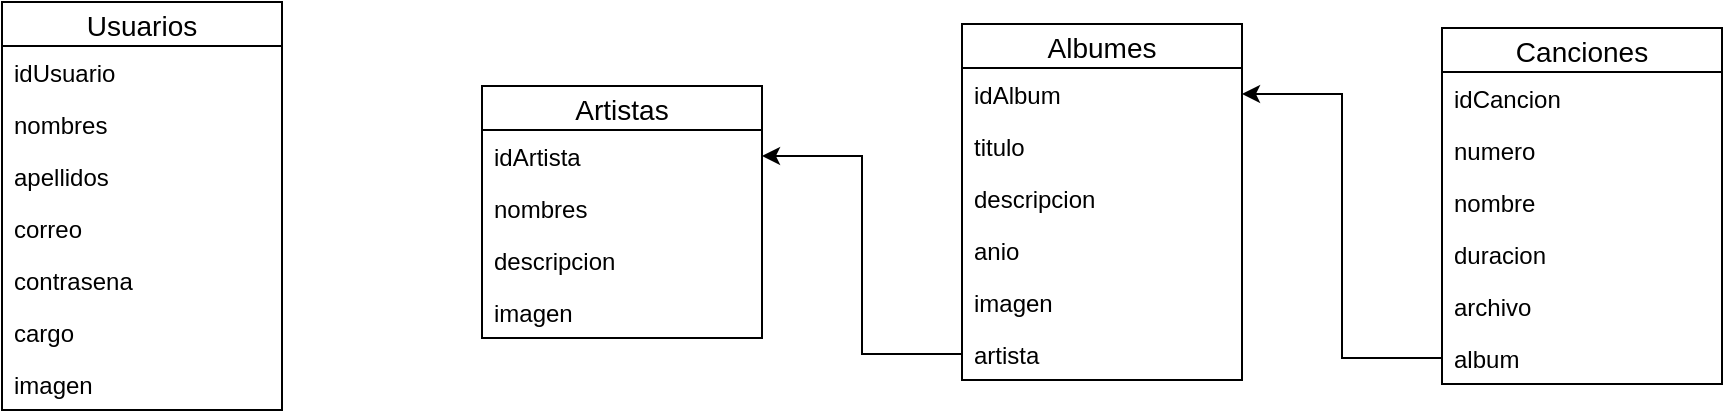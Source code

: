 <mxfile version="11.1.4" type="device"><diagram id="0TZ6ZvSV9t0jA9bwr_aA" name="Page-1"><mxGraphModel dx="1102" dy="599" grid="1" gridSize="10" guides="1" tooltips="1" connect="1" arrows="1" fold="1" page="1" pageScale="1" pageWidth="1169" pageHeight="1654" math="0" shadow="0"><root><mxCell id="0"/><mxCell id="1" parent="0"/><mxCell id="zCH0iMEDFcdz-TkE1Lea-1" value="Usuarios" style="swimlane;fontStyle=0;childLayout=stackLayout;horizontal=1;startSize=22;fillColor=none;horizontalStack=0;resizeParent=1;resizeParentMax=0;resizeLast=0;collapsible=1;marginBottom=0;swimlaneFillColor=#ffffff;align=center;fontSize=14;" vertex="1" parent="1"><mxGeometry x="40" y="40" width="140" height="204" as="geometry"/></mxCell><mxCell id="zCH0iMEDFcdz-TkE1Lea-2" value="idUsuario" style="text;strokeColor=none;fillColor=none;spacingLeft=4;spacingRight=4;overflow=hidden;rotatable=0;points=[[0,0.5],[1,0.5]];portConstraint=eastwest;fontSize=12;" vertex="1" parent="zCH0iMEDFcdz-TkE1Lea-1"><mxGeometry y="22" width="140" height="26" as="geometry"/></mxCell><mxCell id="zCH0iMEDFcdz-TkE1Lea-3" value="nombres" style="text;strokeColor=none;fillColor=none;spacingLeft=4;spacingRight=4;overflow=hidden;rotatable=0;points=[[0,0.5],[1,0.5]];portConstraint=eastwest;fontSize=12;" vertex="1" parent="zCH0iMEDFcdz-TkE1Lea-1"><mxGeometry y="48" width="140" height="26" as="geometry"/></mxCell><mxCell id="zCH0iMEDFcdz-TkE1Lea-4" value="apellidos" style="text;strokeColor=none;fillColor=none;spacingLeft=4;spacingRight=4;overflow=hidden;rotatable=0;points=[[0,0.5],[1,0.5]];portConstraint=eastwest;fontSize=12;" vertex="1" parent="zCH0iMEDFcdz-TkE1Lea-1"><mxGeometry y="74" width="140" height="26" as="geometry"/></mxCell><mxCell id="zCH0iMEDFcdz-TkE1Lea-5" value="correo" style="text;strokeColor=none;fillColor=none;spacingLeft=4;spacingRight=4;overflow=hidden;rotatable=0;points=[[0,0.5],[1,0.5]];portConstraint=eastwest;fontSize=12;" vertex="1" parent="zCH0iMEDFcdz-TkE1Lea-1"><mxGeometry y="100" width="140" height="26" as="geometry"/></mxCell><mxCell id="zCH0iMEDFcdz-TkE1Lea-6" value="contrasena" style="text;strokeColor=none;fillColor=none;spacingLeft=4;spacingRight=4;overflow=hidden;rotatable=0;points=[[0,0.5],[1,0.5]];portConstraint=eastwest;fontSize=12;" vertex="1" parent="zCH0iMEDFcdz-TkE1Lea-1"><mxGeometry y="126" width="140" height="26" as="geometry"/></mxCell><mxCell id="zCH0iMEDFcdz-TkE1Lea-7" value="cargo" style="text;strokeColor=none;fillColor=none;spacingLeft=4;spacingRight=4;overflow=hidden;rotatable=0;points=[[0,0.5],[1,0.5]];portConstraint=eastwest;fontSize=12;" vertex="1" parent="zCH0iMEDFcdz-TkE1Lea-1"><mxGeometry y="152" width="140" height="26" as="geometry"/></mxCell><mxCell id="zCH0iMEDFcdz-TkE1Lea-8" value="imagen" style="text;strokeColor=none;fillColor=none;spacingLeft=4;spacingRight=4;overflow=hidden;rotatable=0;points=[[0,0.5],[1,0.5]];portConstraint=eastwest;fontSize=12;" vertex="1" parent="zCH0iMEDFcdz-TkE1Lea-1"><mxGeometry y="178" width="140" height="26" as="geometry"/></mxCell><mxCell id="zCH0iMEDFcdz-TkE1Lea-9" value="Artistas" style="swimlane;fontStyle=0;childLayout=stackLayout;horizontal=1;startSize=22;fillColor=none;horizontalStack=0;resizeParent=1;resizeParentMax=0;resizeLast=0;collapsible=1;marginBottom=0;swimlaneFillColor=#ffffff;align=center;fontSize=14;" vertex="1" parent="1"><mxGeometry x="280" y="82" width="140" height="126" as="geometry"/></mxCell><mxCell id="zCH0iMEDFcdz-TkE1Lea-10" value="idArtista" style="text;strokeColor=none;fillColor=none;spacingLeft=4;spacingRight=4;overflow=hidden;rotatable=0;points=[[0,0.5],[1,0.5]];portConstraint=eastwest;fontSize=12;" vertex="1" parent="zCH0iMEDFcdz-TkE1Lea-9"><mxGeometry y="22" width="140" height="26" as="geometry"/></mxCell><mxCell id="zCH0iMEDFcdz-TkE1Lea-11" value="nombres" style="text;strokeColor=none;fillColor=none;spacingLeft=4;spacingRight=4;overflow=hidden;rotatable=0;points=[[0,0.5],[1,0.5]];portConstraint=eastwest;fontSize=12;" vertex="1" parent="zCH0iMEDFcdz-TkE1Lea-9"><mxGeometry y="48" width="140" height="26" as="geometry"/></mxCell><mxCell id="zCH0iMEDFcdz-TkE1Lea-12" value="descripcion" style="text;strokeColor=none;fillColor=none;spacingLeft=4;spacingRight=4;overflow=hidden;rotatable=0;points=[[0,0.5],[1,0.5]];portConstraint=eastwest;fontSize=12;" vertex="1" parent="zCH0iMEDFcdz-TkE1Lea-9"><mxGeometry y="74" width="140" height="26" as="geometry"/></mxCell><mxCell id="zCH0iMEDFcdz-TkE1Lea-13" value="imagen" style="text;strokeColor=none;fillColor=none;spacingLeft=4;spacingRight=4;overflow=hidden;rotatable=0;points=[[0,0.5],[1,0.5]];portConstraint=eastwest;fontSize=12;" vertex="1" parent="zCH0iMEDFcdz-TkE1Lea-9"><mxGeometry y="100" width="140" height="26" as="geometry"/></mxCell><mxCell id="zCH0iMEDFcdz-TkE1Lea-14" value="Albumes" style="swimlane;fontStyle=0;childLayout=stackLayout;horizontal=1;startSize=22;fillColor=none;horizontalStack=0;resizeParent=1;resizeParentMax=0;resizeLast=0;collapsible=1;marginBottom=0;swimlaneFillColor=#ffffff;align=center;fontSize=14;" vertex="1" parent="1"><mxGeometry x="520" y="51" width="140" height="178" as="geometry"/></mxCell><mxCell id="zCH0iMEDFcdz-TkE1Lea-15" value="idAlbum" style="text;strokeColor=none;fillColor=none;spacingLeft=4;spacingRight=4;overflow=hidden;rotatable=0;points=[[0,0.5],[1,0.5]];portConstraint=eastwest;fontSize=12;" vertex="1" parent="zCH0iMEDFcdz-TkE1Lea-14"><mxGeometry y="22" width="140" height="26" as="geometry"/></mxCell><mxCell id="zCH0iMEDFcdz-TkE1Lea-16" value="titulo" style="text;strokeColor=none;fillColor=none;spacingLeft=4;spacingRight=4;overflow=hidden;rotatable=0;points=[[0,0.5],[1,0.5]];portConstraint=eastwest;fontSize=12;" vertex="1" parent="zCH0iMEDFcdz-TkE1Lea-14"><mxGeometry y="48" width="140" height="26" as="geometry"/></mxCell><mxCell id="zCH0iMEDFcdz-TkE1Lea-17" value="descripcion" style="text;strokeColor=none;fillColor=none;spacingLeft=4;spacingRight=4;overflow=hidden;rotatable=0;points=[[0,0.5],[1,0.5]];portConstraint=eastwest;fontSize=12;" vertex="1" parent="zCH0iMEDFcdz-TkE1Lea-14"><mxGeometry y="74" width="140" height="26" as="geometry"/></mxCell><mxCell id="zCH0iMEDFcdz-TkE1Lea-18" value="anio" style="text;strokeColor=none;fillColor=none;spacingLeft=4;spacingRight=4;overflow=hidden;rotatable=0;points=[[0,0.5],[1,0.5]];portConstraint=eastwest;fontSize=12;" vertex="1" parent="zCH0iMEDFcdz-TkE1Lea-14"><mxGeometry y="100" width="140" height="26" as="geometry"/></mxCell><mxCell id="zCH0iMEDFcdz-TkE1Lea-19" value="imagen" style="text;strokeColor=none;fillColor=none;spacingLeft=4;spacingRight=4;overflow=hidden;rotatable=0;points=[[0,0.5],[1,0.5]];portConstraint=eastwest;fontSize=12;" vertex="1" parent="zCH0iMEDFcdz-TkE1Lea-14"><mxGeometry y="126" width="140" height="26" as="geometry"/></mxCell><mxCell id="zCH0iMEDFcdz-TkE1Lea-20" value="artista" style="text;strokeColor=none;fillColor=none;spacingLeft=4;spacingRight=4;overflow=hidden;rotatable=0;points=[[0,0.5],[1,0.5]];portConstraint=eastwest;fontSize=12;" vertex="1" parent="zCH0iMEDFcdz-TkE1Lea-14"><mxGeometry y="152" width="140" height="26" as="geometry"/></mxCell><mxCell id="zCH0iMEDFcdz-TkE1Lea-21" value="Canciones" style="swimlane;fontStyle=0;childLayout=stackLayout;horizontal=1;startSize=22;fillColor=none;horizontalStack=0;resizeParent=1;resizeParentMax=0;resizeLast=0;collapsible=1;marginBottom=0;swimlaneFillColor=#ffffff;align=center;fontSize=14;" vertex="1" parent="1"><mxGeometry x="760" y="53" width="140" height="178" as="geometry"/></mxCell><mxCell id="zCH0iMEDFcdz-TkE1Lea-22" value="idCancion" style="text;strokeColor=none;fillColor=none;spacingLeft=4;spacingRight=4;overflow=hidden;rotatable=0;points=[[0,0.5],[1,0.5]];portConstraint=eastwest;fontSize=12;" vertex="1" parent="zCH0iMEDFcdz-TkE1Lea-21"><mxGeometry y="22" width="140" height="26" as="geometry"/></mxCell><mxCell id="zCH0iMEDFcdz-TkE1Lea-23" value="numero" style="text;strokeColor=none;fillColor=none;spacingLeft=4;spacingRight=4;overflow=hidden;rotatable=0;points=[[0,0.5],[1,0.5]];portConstraint=eastwest;fontSize=12;" vertex="1" parent="zCH0iMEDFcdz-TkE1Lea-21"><mxGeometry y="48" width="140" height="26" as="geometry"/></mxCell><mxCell id="zCH0iMEDFcdz-TkE1Lea-24" value="nombre" style="text;strokeColor=none;fillColor=none;spacingLeft=4;spacingRight=4;overflow=hidden;rotatable=0;points=[[0,0.5],[1,0.5]];portConstraint=eastwest;fontSize=12;" vertex="1" parent="zCH0iMEDFcdz-TkE1Lea-21"><mxGeometry y="74" width="140" height="26" as="geometry"/></mxCell><mxCell id="zCH0iMEDFcdz-TkE1Lea-25" value="duracion" style="text;strokeColor=none;fillColor=none;spacingLeft=4;spacingRight=4;overflow=hidden;rotatable=0;points=[[0,0.5],[1,0.5]];portConstraint=eastwest;fontSize=12;" vertex="1" parent="zCH0iMEDFcdz-TkE1Lea-21"><mxGeometry y="100" width="140" height="26" as="geometry"/></mxCell><mxCell id="zCH0iMEDFcdz-TkE1Lea-26" value="archivo" style="text;strokeColor=none;fillColor=none;spacingLeft=4;spacingRight=4;overflow=hidden;rotatable=0;points=[[0,0.5],[1,0.5]];portConstraint=eastwest;fontSize=12;" vertex="1" parent="zCH0iMEDFcdz-TkE1Lea-21"><mxGeometry y="126" width="140" height="26" as="geometry"/></mxCell><mxCell id="zCH0iMEDFcdz-TkE1Lea-27" value="album" style="text;strokeColor=none;fillColor=none;spacingLeft=4;spacingRight=4;overflow=hidden;rotatable=0;points=[[0,0.5],[1,0.5]];portConstraint=eastwest;fontSize=12;" vertex="1" parent="zCH0iMEDFcdz-TkE1Lea-21"><mxGeometry y="152" width="140" height="26" as="geometry"/></mxCell><mxCell id="zCH0iMEDFcdz-TkE1Lea-28" style="edgeStyle=orthogonalEdgeStyle;rounded=0;orthogonalLoop=1;jettySize=auto;html=1;entryX=1;entryY=0.5;entryDx=0;entryDy=0;" edge="1" parent="1" source="zCH0iMEDFcdz-TkE1Lea-20" target="zCH0iMEDFcdz-TkE1Lea-10"><mxGeometry relative="1" as="geometry"/></mxCell><mxCell id="zCH0iMEDFcdz-TkE1Lea-29" style="edgeStyle=orthogonalEdgeStyle;rounded=0;orthogonalLoop=1;jettySize=auto;html=1;entryX=1;entryY=0.5;entryDx=0;entryDy=0;" edge="1" parent="1" source="zCH0iMEDFcdz-TkE1Lea-27" target="zCH0iMEDFcdz-TkE1Lea-15"><mxGeometry relative="1" as="geometry"/></mxCell></root></mxGraphModel></diagram></mxfile>